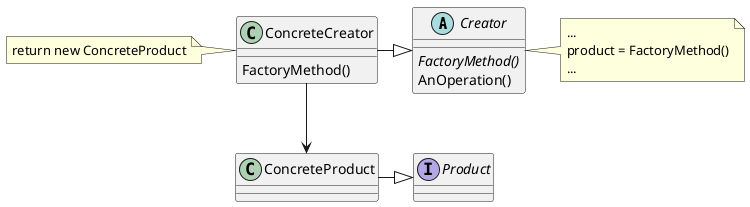 @startuml
abstract Creator
Creator : {abstract} FactoryMethod()
Creator : AnOperation()

note right
        ...
        product = FactoryMethod()
        ...
end note

class ConcreteCreator
ConcreteCreator -|> Creator
ConcreteCreator : FactoryMethod()

note left
        return new ConcreteProduct
end note


interface Product
class ConcreteProduct
ConcreteProduct -|> Product

ConcreteCreator --> ConcreteProduct
@enduml
